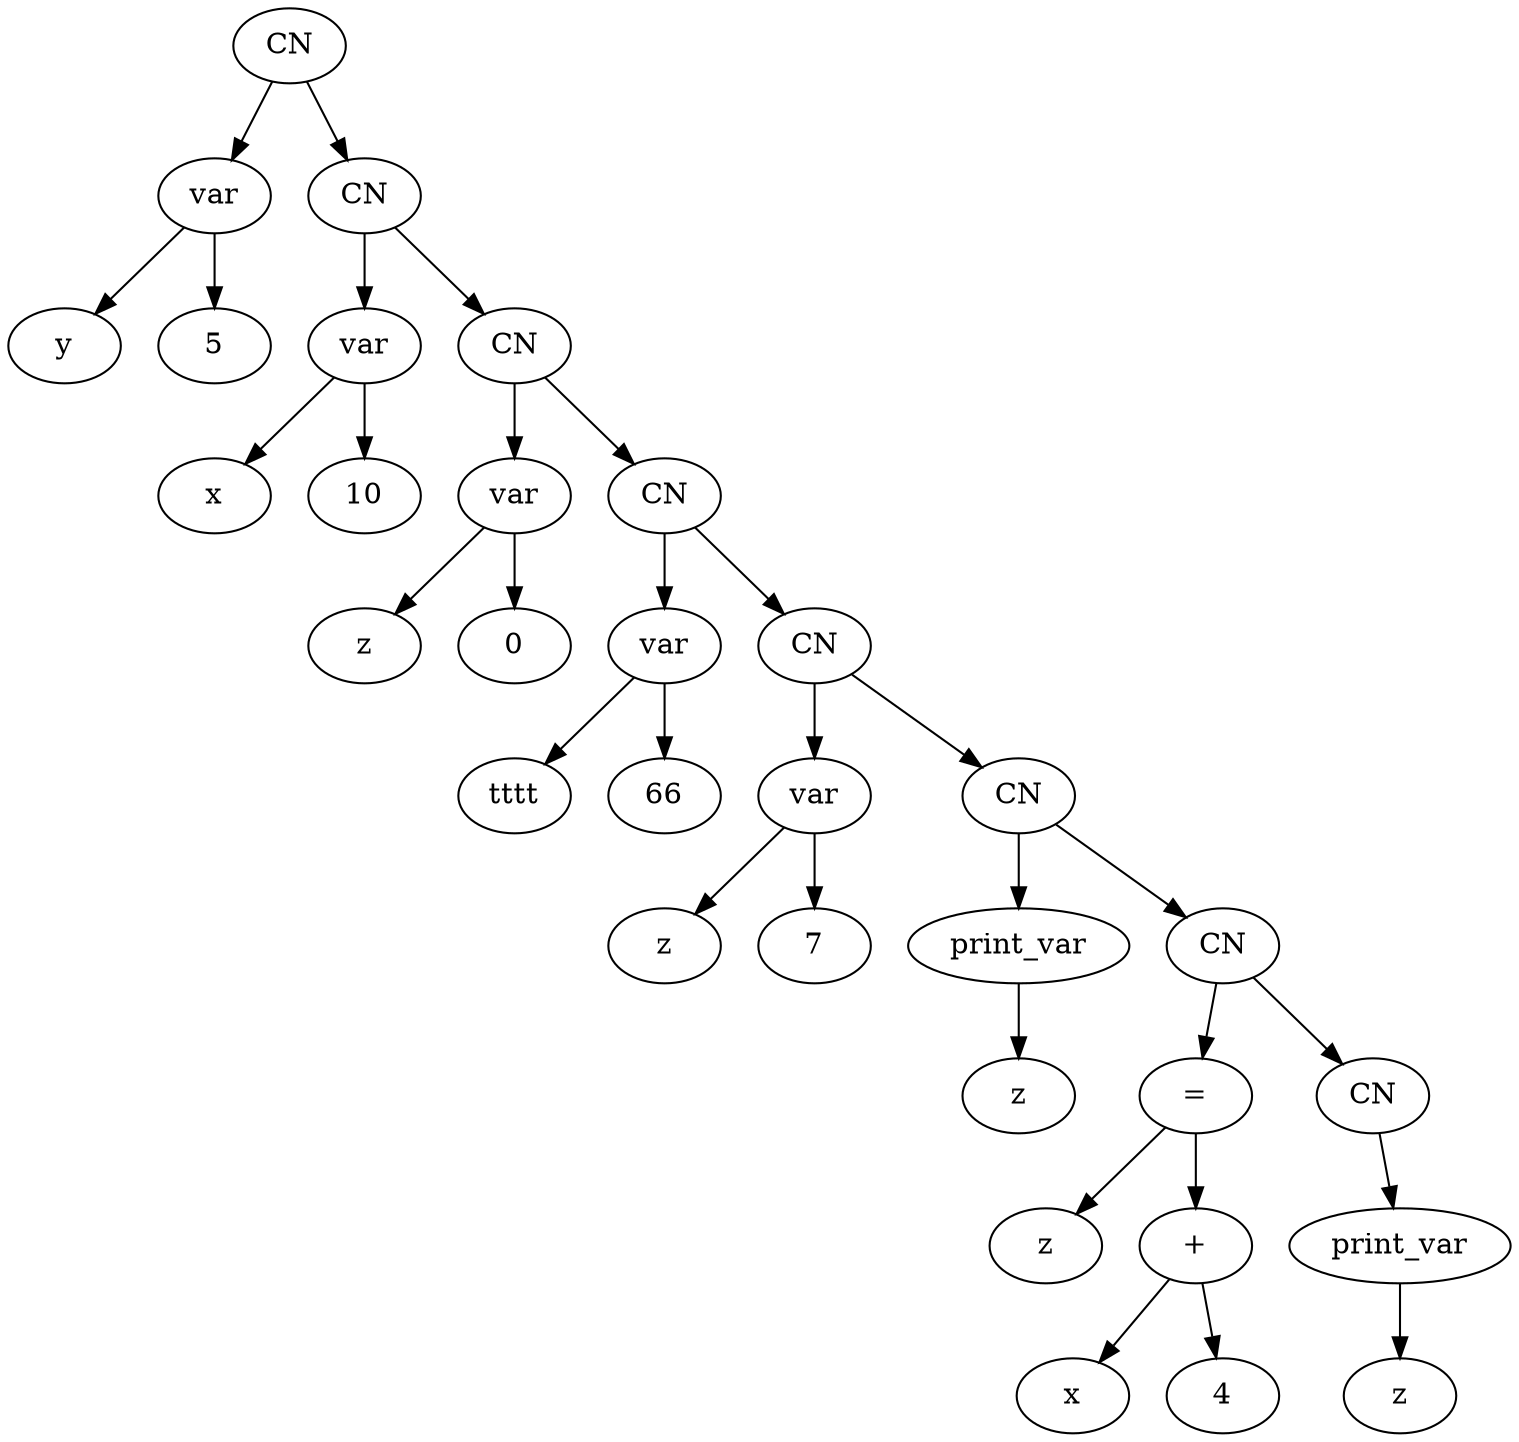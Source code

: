 digraph {
	node0x558d97362f70[label="CN"]
	node0x558d97362900[label="var"]
	node0x558d97362f70 -> node0x558d97362900
	node0x558d97362900[label="var"]
	node0x558d97362880[label="y"]
	node0x558d97362900 -> node0x558d97362880
	node0x558d97362900[label="var"]
	node0x558d973628d0[label="5"]
	node0x558d97362900 -> node0x558d973628d0
	node0x558d97362f70[label="CN"]
	node0x558d97362f40[label="CN"]
	node0x558d97362f70 -> node0x558d97362f40
	node0x558d97362f40[label="CN"]
	node0x558d973629b0[label="var"]
	node0x558d97362f40 -> node0x558d973629b0
	node0x558d973629b0[label="var"]
	node0x558d97362930[label="x"]
	node0x558d973629b0 -> node0x558d97362930
	node0x558d973629b0[label="var"]
	node0x558d97362980[label="10"]
	node0x558d973629b0 -> node0x558d97362980
	node0x558d97362f40[label="CN"]
	node0x558d97362f10[label="CN"]
	node0x558d97362f40 -> node0x558d97362f10
	node0x558d97362f10[label="CN"]
	node0x558d97362a60[label="var"]
	node0x558d97362f10 -> node0x558d97362a60
	node0x558d97362a60[label="var"]
	node0x558d973629e0[label="z"]
	node0x558d97362a60 -> node0x558d973629e0
	node0x558d97362a60[label="var"]
	node0x558d97362a30[label="0"]
	node0x558d97362a60 -> node0x558d97362a30
	node0x558d97362f10[label="CN"]
	node0x558d97362ee0[label="CN"]
	node0x558d97362f10 -> node0x558d97362ee0
	node0x558d97362ee0[label="CN"]
	node0x558d97362b10[label="var"]
	node0x558d97362ee0 -> node0x558d97362b10
	node0x558d97362b10[label="var"]
	node0x558d97362a90[label="tttt"]
	node0x558d97362b10 -> node0x558d97362a90
	node0x558d97362b10[label="var"]
	node0x558d97362ae0[label="66"]
	node0x558d97362b10 -> node0x558d97362ae0
	node0x558d97362ee0[label="CN"]
	node0x558d97362eb0[label="CN"]
	node0x558d97362ee0 -> node0x558d97362eb0
	node0x558d97362eb0[label="CN"]
	node0x558d97362bc0[label="var"]
	node0x558d97362eb0 -> node0x558d97362bc0
	node0x558d97362bc0[label="var"]
	node0x558d97362b40[label="z"]
	node0x558d97362bc0 -> node0x558d97362b40
	node0x558d97362bc0[label="var"]
	node0x558d97362b90[label="7"]
	node0x558d97362bc0 -> node0x558d97362b90
	node0x558d97362eb0[label="CN"]
	node0x558d97362e80[label="CN"]
	node0x558d97362eb0 -> node0x558d97362e80
	node0x558d97362e80[label="CN"]
	node0x558d97362c40[label="print_var"]
	node0x558d97362e80 -> node0x558d97362c40
	node0x558d97362c40[label="print_var"]
	node0x558d97362bf0[label="z"]
	node0x558d97362c40 -> node0x558d97362bf0
	node0x558d97362e80[label="CN"]
	node0x558d97362e50[label="CN"]
	node0x558d97362e80 -> node0x558d97362e50
	node0x558d97362e50[label="CN"]
	node0x558d97362d70[label="="]
	node0x558d97362e50 -> node0x558d97362d70
	node0x558d97362d70[label="="]
	node0x558d97362c70[label="z"]
	node0x558d97362d70 -> node0x558d97362c70
	node0x558d97362d70[label="="]
	node0x558d97362d40[label="+"]
	node0x558d97362d70 -> node0x558d97362d40
	node0x558d97362d40[label="+"]
	node0x558d97362cc0[label="x"]
	node0x558d97362d40 -> node0x558d97362cc0
	node0x558d97362d40[label="+"]
	node0x558d97362d10[label="4"]
	node0x558d97362d40 -> node0x558d97362d10
	node0x558d97362e50[label="CN"]
	node0x558d97362e20[label="CN"]
	node0x558d97362e50 -> node0x558d97362e20
	node0x558d97362e20[label="CN"]
	node0x558d97362df0[label="print_var"]
	node0x558d97362e20 -> node0x558d97362df0
	node0x558d97362df0[label="print_var"]
	node0x558d97362da0[label="z"]
	node0x558d97362df0 -> node0x558d97362da0
}
